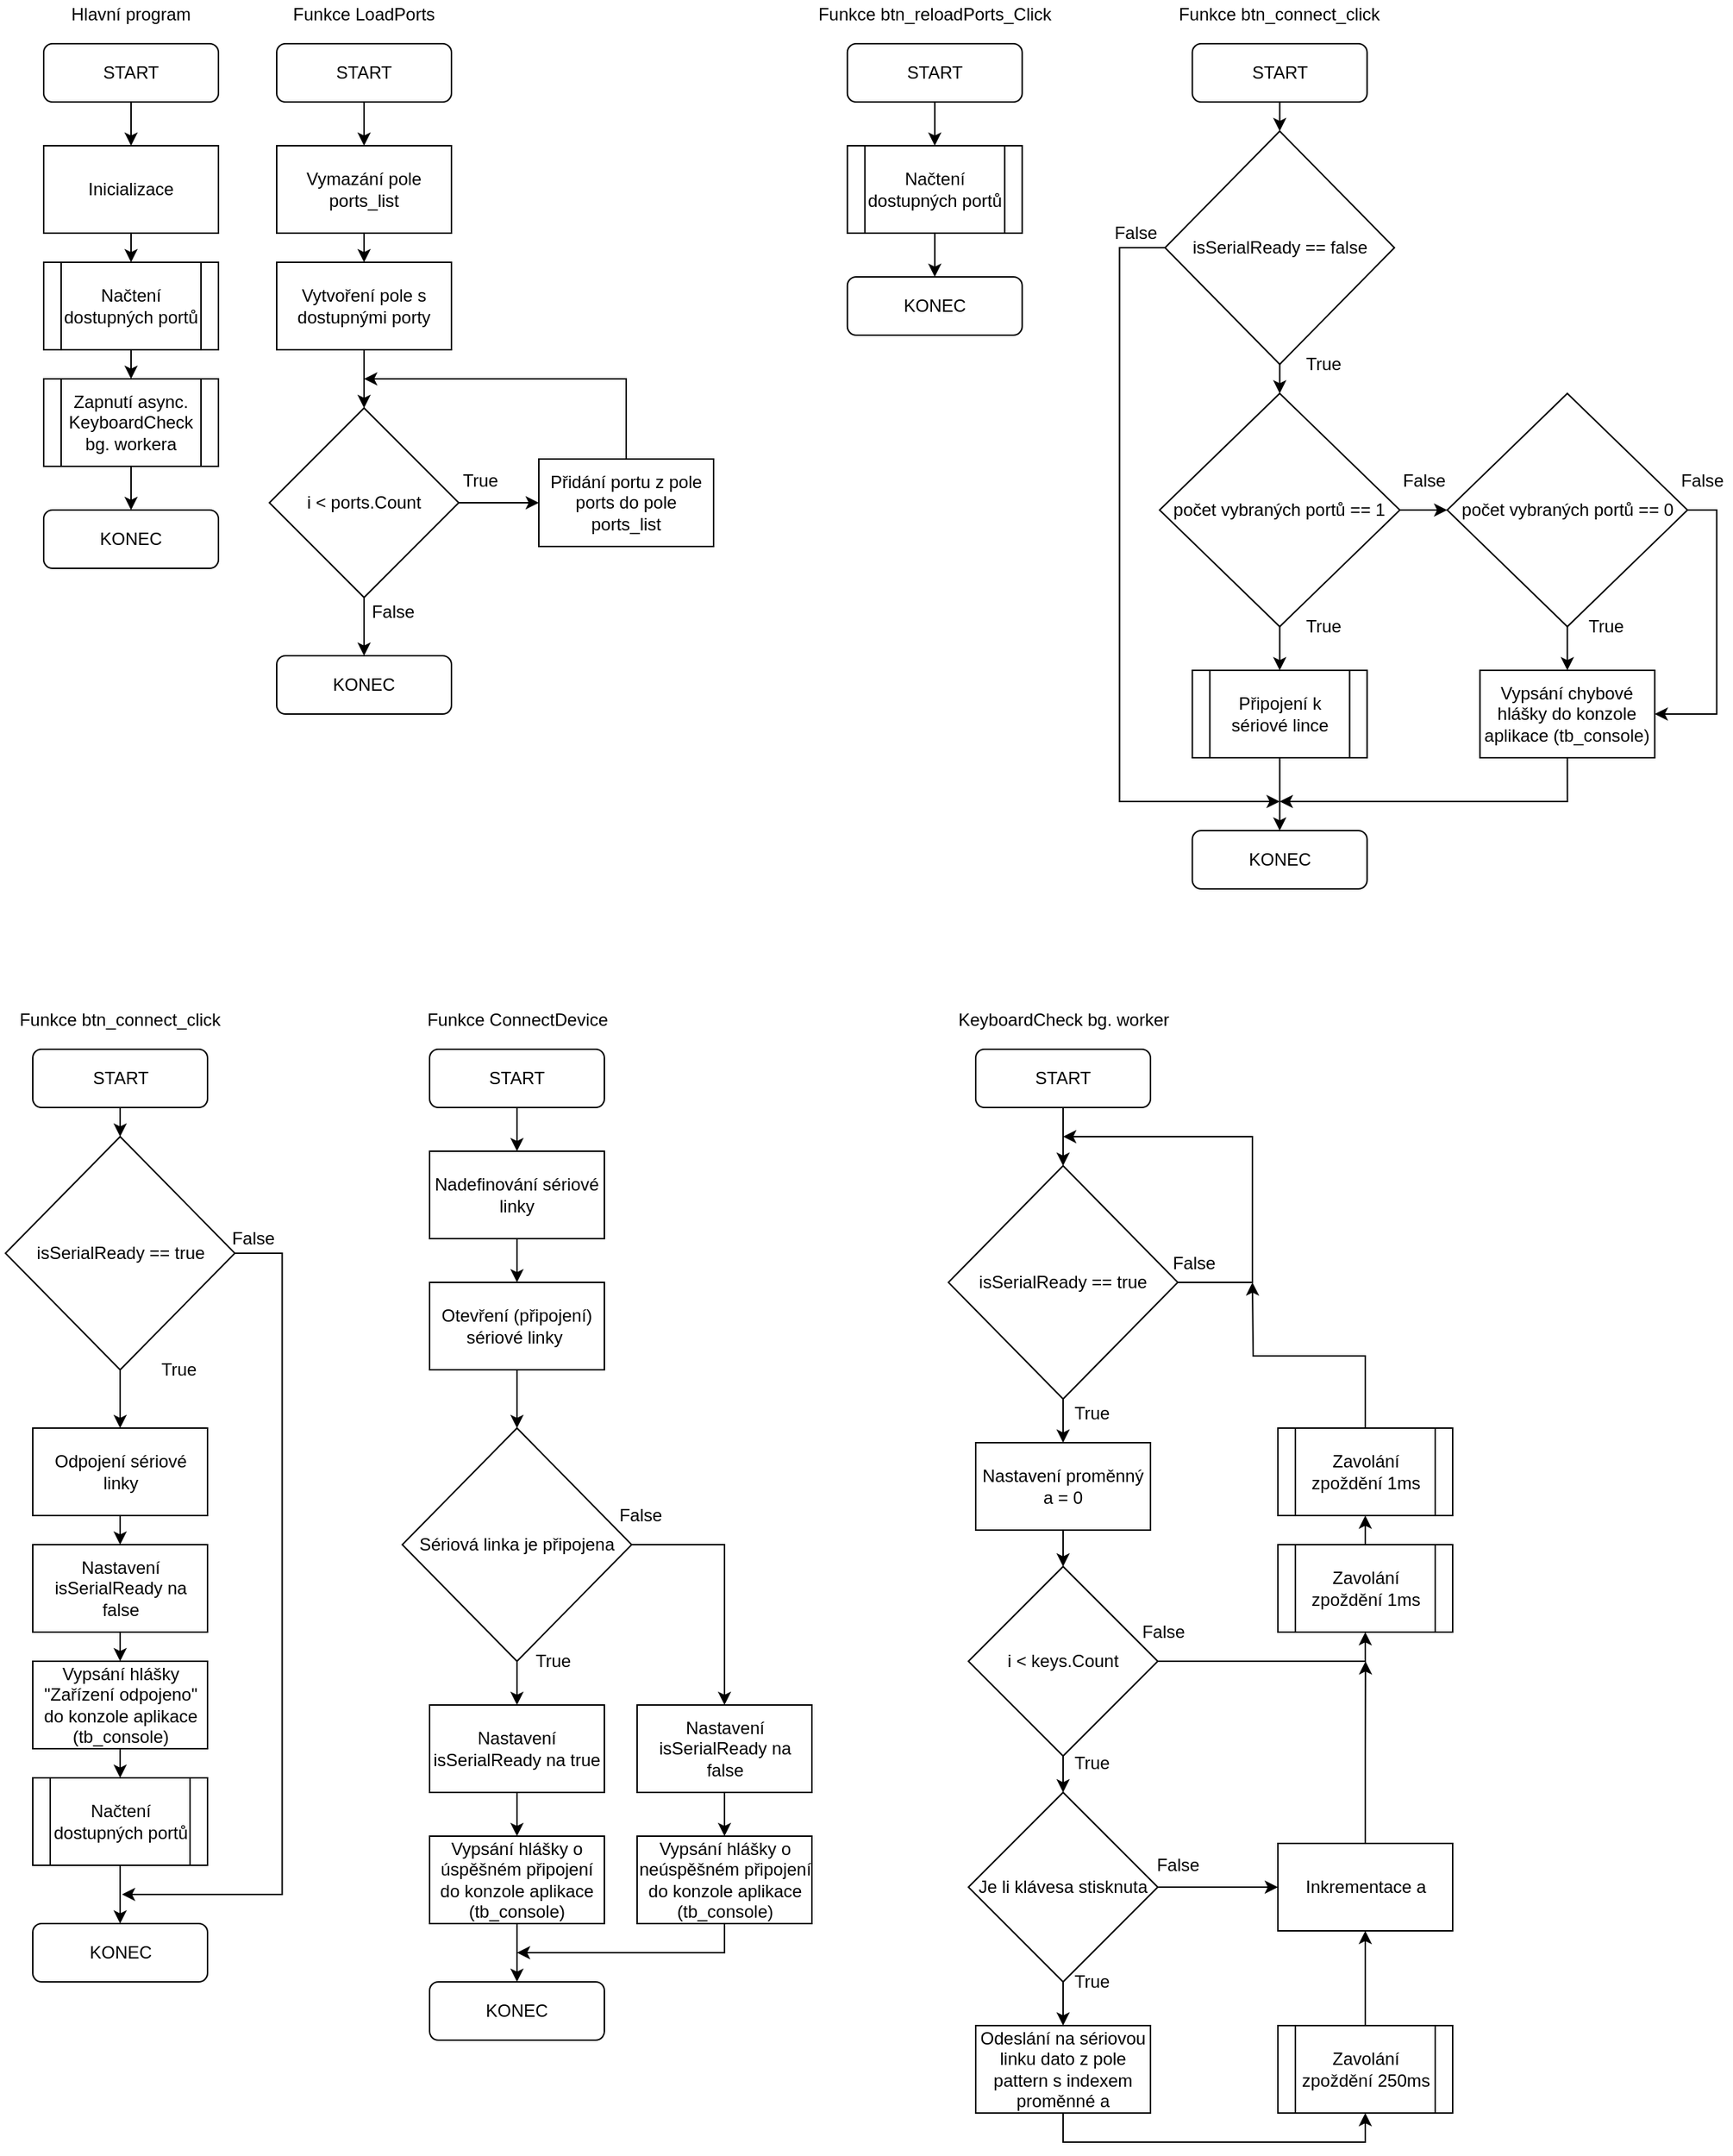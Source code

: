 <mxfile version="15.2.7" type="device"><diagram id="0qTQKE9MZ6XaHkmElgf5" name="Stránka-1"><mxGraphModel dx="1102" dy="1626" grid="1" gridSize="10" guides="1" tooltips="1" connect="1" arrows="1" fold="1" page="1" pageScale="1" pageWidth="827" pageHeight="1169" math="0" shadow="0"><root><mxCell id="0"/><mxCell id="1" parent="0"/><mxCell id="uD5iSeLSZvhwzF_1TBij-3" style="edgeStyle=orthogonalEdgeStyle;rounded=0;orthogonalLoop=1;jettySize=auto;html=1;exitX=0.5;exitY=1;exitDx=0;exitDy=0;entryX=0.5;entryY=0;entryDx=0;entryDy=0;" edge="1" parent="1" source="uD5iSeLSZvhwzF_1TBij-1" target="uD5iSeLSZvhwzF_1TBij-2"><mxGeometry relative="1" as="geometry"/></mxCell><mxCell id="uD5iSeLSZvhwzF_1TBij-1" value="START" style="rounded=1;whiteSpace=wrap;html=1;" vertex="1" parent="1"><mxGeometry x="110" y="120" width="120" height="40" as="geometry"/></mxCell><mxCell id="uD5iSeLSZvhwzF_1TBij-7" style="edgeStyle=orthogonalEdgeStyle;rounded=0;orthogonalLoop=1;jettySize=auto;html=1;exitX=0.5;exitY=1;exitDx=0;exitDy=0;entryX=0.5;entryY=0;entryDx=0;entryDy=0;" edge="1" parent="1" source="uD5iSeLSZvhwzF_1TBij-2" target="uD5iSeLSZvhwzF_1TBij-5"><mxGeometry relative="1" as="geometry"/></mxCell><mxCell id="uD5iSeLSZvhwzF_1TBij-2" value="Inicializace" style="rounded=0;whiteSpace=wrap;html=1;" vertex="1" parent="1"><mxGeometry x="110" y="190" width="120" height="60" as="geometry"/></mxCell><mxCell id="uD5iSeLSZvhwzF_1TBij-8" style="edgeStyle=orthogonalEdgeStyle;rounded=0;orthogonalLoop=1;jettySize=auto;html=1;exitX=0.5;exitY=1;exitDx=0;exitDy=0;entryX=0.5;entryY=0;entryDx=0;entryDy=0;" edge="1" parent="1" source="uD5iSeLSZvhwzF_1TBij-5" target="uD5iSeLSZvhwzF_1TBij-6"><mxGeometry relative="1" as="geometry"/></mxCell><mxCell id="uD5iSeLSZvhwzF_1TBij-5" value="Načtení dostupných portů" style="shape=process;whiteSpace=wrap;html=1;backgroundOutline=1;" vertex="1" parent="1"><mxGeometry x="110" y="270" width="120" height="60" as="geometry"/></mxCell><mxCell id="uD5iSeLSZvhwzF_1TBij-10" style="edgeStyle=orthogonalEdgeStyle;rounded=0;orthogonalLoop=1;jettySize=auto;html=1;exitX=0.5;exitY=1;exitDx=0;exitDy=0;entryX=0.5;entryY=0;entryDx=0;entryDy=0;" edge="1" parent="1" source="uD5iSeLSZvhwzF_1TBij-6" target="uD5iSeLSZvhwzF_1TBij-9"><mxGeometry relative="1" as="geometry"/></mxCell><mxCell id="uD5iSeLSZvhwzF_1TBij-6" value="Zapnutí async. KeyboardCheck bg. workera" style="shape=process;whiteSpace=wrap;html=1;backgroundOutline=1;" vertex="1" parent="1"><mxGeometry x="110" y="350" width="120" height="60" as="geometry"/></mxCell><mxCell id="uD5iSeLSZvhwzF_1TBij-9" value="KONEC" style="rounded=1;whiteSpace=wrap;html=1;" vertex="1" parent="1"><mxGeometry x="110" y="440" width="120" height="40" as="geometry"/></mxCell><mxCell id="uD5iSeLSZvhwzF_1TBij-13" style="edgeStyle=orthogonalEdgeStyle;rounded=0;orthogonalLoop=1;jettySize=auto;html=1;exitX=0.5;exitY=1;exitDx=0;exitDy=0;entryX=0.5;entryY=0;entryDx=0;entryDy=0;" edge="1" parent="1" source="uD5iSeLSZvhwzF_1TBij-11" target="uD5iSeLSZvhwzF_1TBij-12"><mxGeometry relative="1" as="geometry"/></mxCell><mxCell id="uD5iSeLSZvhwzF_1TBij-11" value="START" style="rounded=1;whiteSpace=wrap;html=1;" vertex="1" parent="1"><mxGeometry x="270" y="120" width="120" height="40" as="geometry"/></mxCell><mxCell id="uD5iSeLSZvhwzF_1TBij-15" style="edgeStyle=orthogonalEdgeStyle;rounded=0;orthogonalLoop=1;jettySize=auto;html=1;exitX=0.5;exitY=1;exitDx=0;exitDy=0;entryX=0.5;entryY=0;entryDx=0;entryDy=0;" edge="1" parent="1" source="uD5iSeLSZvhwzF_1TBij-12" target="uD5iSeLSZvhwzF_1TBij-14"><mxGeometry relative="1" as="geometry"/></mxCell><mxCell id="uD5iSeLSZvhwzF_1TBij-12" value="Vymazání pole ports_list" style="rounded=0;whiteSpace=wrap;html=1;" vertex="1" parent="1"><mxGeometry x="270" y="190" width="120" height="60" as="geometry"/></mxCell><mxCell id="uD5iSeLSZvhwzF_1TBij-17" style="edgeStyle=orthogonalEdgeStyle;rounded=0;orthogonalLoop=1;jettySize=auto;html=1;exitX=0.5;exitY=1;exitDx=0;exitDy=0;entryX=0.5;entryY=0;entryDx=0;entryDy=0;" edge="1" parent="1" source="uD5iSeLSZvhwzF_1TBij-14" target="uD5iSeLSZvhwzF_1TBij-16"><mxGeometry relative="1" as="geometry"/></mxCell><mxCell id="uD5iSeLSZvhwzF_1TBij-14" value="Vytvoření pole s dostupnými porty" style="rounded=0;whiteSpace=wrap;html=1;" vertex="1" parent="1"><mxGeometry x="270" y="270" width="120" height="60" as="geometry"/></mxCell><mxCell id="uD5iSeLSZvhwzF_1TBij-21" style="edgeStyle=orthogonalEdgeStyle;rounded=0;orthogonalLoop=1;jettySize=auto;html=1;exitX=0.5;exitY=1;exitDx=0;exitDy=0;entryX=0.5;entryY=0;entryDx=0;entryDy=0;" edge="1" parent="1" source="uD5iSeLSZvhwzF_1TBij-16" target="uD5iSeLSZvhwzF_1TBij-20"><mxGeometry relative="1" as="geometry"/></mxCell><mxCell id="uD5iSeLSZvhwzF_1TBij-23" style="edgeStyle=orthogonalEdgeStyle;rounded=0;orthogonalLoop=1;jettySize=auto;html=1;exitX=1;exitY=0.5;exitDx=0;exitDy=0;entryX=0;entryY=0.5;entryDx=0;entryDy=0;" edge="1" parent="1" source="uD5iSeLSZvhwzF_1TBij-16" target="uD5iSeLSZvhwzF_1TBij-22"><mxGeometry relative="1" as="geometry"/></mxCell><mxCell id="uD5iSeLSZvhwzF_1TBij-16" value="i &amp;lt; ports.Count" style="rhombus;whiteSpace=wrap;html=1;" vertex="1" parent="1"><mxGeometry x="265" y="370" width="130" height="130" as="geometry"/></mxCell><mxCell id="uD5iSeLSZvhwzF_1TBij-18" value="False" style="text;html=1;strokeColor=none;fillColor=none;align=center;verticalAlign=middle;whiteSpace=wrap;rounded=0;" vertex="1" parent="1"><mxGeometry x="330" y="500" width="40" height="20" as="geometry"/></mxCell><mxCell id="uD5iSeLSZvhwzF_1TBij-19" value="True" style="text;html=1;strokeColor=none;fillColor=none;align=center;verticalAlign=middle;whiteSpace=wrap;rounded=0;" vertex="1" parent="1"><mxGeometry x="390" y="410" width="40" height="20" as="geometry"/></mxCell><mxCell id="uD5iSeLSZvhwzF_1TBij-20" value="KONEC" style="rounded=1;whiteSpace=wrap;html=1;" vertex="1" parent="1"><mxGeometry x="270" y="540" width="120" height="40" as="geometry"/></mxCell><mxCell id="uD5iSeLSZvhwzF_1TBij-24" style="edgeStyle=orthogonalEdgeStyle;rounded=0;orthogonalLoop=1;jettySize=auto;html=1;exitX=0.5;exitY=0;exitDx=0;exitDy=0;" edge="1" parent="1" source="uD5iSeLSZvhwzF_1TBij-22"><mxGeometry relative="1" as="geometry"><mxPoint x="330" y="350" as="targetPoint"/><Array as="points"><mxPoint x="510" y="350"/></Array></mxGeometry></mxCell><mxCell id="uD5iSeLSZvhwzF_1TBij-22" value="Přidání portu z pole ports do pole ports_list" style="rounded=0;whiteSpace=wrap;html=1;" vertex="1" parent="1"><mxGeometry x="450" y="405" width="120" height="60" as="geometry"/></mxCell><mxCell id="uD5iSeLSZvhwzF_1TBij-25" value="Funkce LoadPorts" style="text;html=1;strokeColor=none;fillColor=none;align=center;verticalAlign=middle;whiteSpace=wrap;rounded=0;" vertex="1" parent="1"><mxGeometry x="275" y="90" width="110" height="20" as="geometry"/></mxCell><mxCell id="uD5iSeLSZvhwzF_1TBij-26" value="Hlavní program" style="text;html=1;strokeColor=none;fillColor=none;align=center;verticalAlign=middle;whiteSpace=wrap;rounded=0;" vertex="1" parent="1"><mxGeometry x="115" y="90" width="110" height="20" as="geometry"/></mxCell><mxCell id="uD5iSeLSZvhwzF_1TBij-33" style="edgeStyle=orthogonalEdgeStyle;rounded=0;orthogonalLoop=1;jettySize=auto;html=1;exitX=0.5;exitY=1;exitDx=0;exitDy=0;entryX=0.5;entryY=0;entryDx=0;entryDy=0;" edge="1" parent="1" source="uD5iSeLSZvhwzF_1TBij-27" target="uD5iSeLSZvhwzF_1TBij-29"><mxGeometry relative="1" as="geometry"/></mxCell><mxCell id="uD5iSeLSZvhwzF_1TBij-27" value="START" style="rounded=1;whiteSpace=wrap;html=1;" vertex="1" parent="1"><mxGeometry x="898.75" y="120" width="120" height="40" as="geometry"/></mxCell><mxCell id="uD5iSeLSZvhwzF_1TBij-28" value="Funkce btn_connect_click" style="text;html=1;strokeColor=none;fillColor=none;align=center;verticalAlign=middle;whiteSpace=wrap;rounded=0;" vertex="1" parent="1"><mxGeometry x="876.25" y="90" width="165" height="20" as="geometry"/></mxCell><mxCell id="uD5iSeLSZvhwzF_1TBij-34" style="edgeStyle=orthogonalEdgeStyle;rounded=0;orthogonalLoop=1;jettySize=auto;html=1;exitX=0.5;exitY=1;exitDx=0;exitDy=0;entryX=0.5;entryY=0;entryDx=0;entryDy=0;" edge="1" parent="1" source="uD5iSeLSZvhwzF_1TBij-29" target="uD5iSeLSZvhwzF_1TBij-31"><mxGeometry relative="1" as="geometry"/></mxCell><mxCell id="uD5iSeLSZvhwzF_1TBij-55" style="edgeStyle=orthogonalEdgeStyle;rounded=0;orthogonalLoop=1;jettySize=auto;html=1;exitX=0;exitY=0.5;exitDx=0;exitDy=0;" edge="1" parent="1" source="uD5iSeLSZvhwzF_1TBij-29"><mxGeometry relative="1" as="geometry"><mxPoint x="958.75" y="640" as="targetPoint"/><Array as="points"><mxPoint x="848.75" y="260"/><mxPoint x="848.75" y="640"/></Array></mxGeometry></mxCell><mxCell id="uD5iSeLSZvhwzF_1TBij-29" value="isSerialReady == false" style="rhombus;whiteSpace=wrap;html=1;" vertex="1" parent="1"><mxGeometry x="880" y="180" width="157.5" height="160" as="geometry"/></mxCell><mxCell id="uD5iSeLSZvhwzF_1TBij-39" style="edgeStyle=orthogonalEdgeStyle;rounded=0;orthogonalLoop=1;jettySize=auto;html=1;exitX=1;exitY=0.5;exitDx=0;exitDy=0;entryX=0;entryY=0.5;entryDx=0;entryDy=0;" edge="1" parent="1" source="uD5iSeLSZvhwzF_1TBij-31" target="uD5iSeLSZvhwzF_1TBij-38"><mxGeometry relative="1" as="geometry"/></mxCell><mxCell id="uD5iSeLSZvhwzF_1TBij-51" style="edgeStyle=orthogonalEdgeStyle;rounded=0;orthogonalLoop=1;jettySize=auto;html=1;exitX=0.5;exitY=1;exitDx=0;exitDy=0;entryX=0.5;entryY=0;entryDx=0;entryDy=0;" edge="1" parent="1" source="uD5iSeLSZvhwzF_1TBij-31" target="uD5iSeLSZvhwzF_1TBij-50"><mxGeometry relative="1" as="geometry"/></mxCell><mxCell id="uD5iSeLSZvhwzF_1TBij-31" value="počet vybraných portů == 1" style="rhombus;whiteSpace=wrap;html=1;" vertex="1" parent="1"><mxGeometry x="876.25" y="360" width="165" height="160" as="geometry"/></mxCell><mxCell id="uD5iSeLSZvhwzF_1TBij-53" style="edgeStyle=orthogonalEdgeStyle;rounded=0;orthogonalLoop=1;jettySize=auto;html=1;exitX=0.5;exitY=1;exitDx=0;exitDy=0;" edge="1" parent="1" source="uD5iSeLSZvhwzF_1TBij-36"><mxGeometry relative="1" as="geometry"><mxPoint x="958.75" y="640" as="targetPoint"/><Array as="points"><mxPoint x="1156.75" y="640"/></Array></mxGeometry></mxCell><mxCell id="uD5iSeLSZvhwzF_1TBij-36" value="Vypsání chybové hlášky do konzole aplikace (tb_console)" style="rounded=0;whiteSpace=wrap;html=1;" vertex="1" parent="1"><mxGeometry x="1096.25" y="550" width="120" height="60" as="geometry"/></mxCell><mxCell id="uD5iSeLSZvhwzF_1TBij-42" style="edgeStyle=orthogonalEdgeStyle;rounded=0;orthogonalLoop=1;jettySize=auto;html=1;exitX=0.5;exitY=1;exitDx=0;exitDy=0;entryX=0.5;entryY=0;entryDx=0;entryDy=0;" edge="1" parent="1" source="uD5iSeLSZvhwzF_1TBij-38" target="uD5iSeLSZvhwzF_1TBij-36"><mxGeometry relative="1" as="geometry"/></mxCell><mxCell id="uD5iSeLSZvhwzF_1TBij-43" style="edgeStyle=orthogonalEdgeStyle;rounded=0;orthogonalLoop=1;jettySize=auto;html=1;exitX=1;exitY=0.5;exitDx=0;exitDy=0;entryX=1;entryY=0.5;entryDx=0;entryDy=0;" edge="1" parent="1" source="uD5iSeLSZvhwzF_1TBij-38" target="uD5iSeLSZvhwzF_1TBij-36"><mxGeometry relative="1" as="geometry"/></mxCell><mxCell id="uD5iSeLSZvhwzF_1TBij-38" value="počet vybraných portů == 0" style="rhombus;whiteSpace=wrap;html=1;" vertex="1" parent="1"><mxGeometry x="1073.75" y="360" width="165" height="160" as="geometry"/></mxCell><mxCell id="uD5iSeLSZvhwzF_1TBij-44" value="False" style="text;html=1;strokeColor=none;fillColor=none;align=center;verticalAlign=middle;whiteSpace=wrap;rounded=0;" vertex="1" parent="1"><mxGeometry x="1037.5" y="410" width="40" height="20" as="geometry"/></mxCell><mxCell id="uD5iSeLSZvhwzF_1TBij-45" value="True" style="text;html=1;strokeColor=none;fillColor=none;align=center;verticalAlign=middle;whiteSpace=wrap;rounded=0;" vertex="1" parent="1"><mxGeometry x="968.75" y="330" width="40" height="20" as="geometry"/></mxCell><mxCell id="uD5iSeLSZvhwzF_1TBij-46" value="True" style="text;html=1;strokeColor=none;fillColor=none;align=center;verticalAlign=middle;whiteSpace=wrap;rounded=0;" vertex="1" parent="1"><mxGeometry x="968.75" y="510" width="40" height="20" as="geometry"/></mxCell><mxCell id="uD5iSeLSZvhwzF_1TBij-47" value="True" style="text;html=1;strokeColor=none;fillColor=none;align=center;verticalAlign=middle;whiteSpace=wrap;rounded=0;" vertex="1" parent="1"><mxGeometry x="1162.75" y="510" width="40" height="20" as="geometry"/></mxCell><mxCell id="uD5iSeLSZvhwzF_1TBij-48" value="False" style="text;html=1;strokeColor=none;fillColor=none;align=center;verticalAlign=middle;whiteSpace=wrap;rounded=0;" vertex="1" parent="1"><mxGeometry x="1228.75" y="410" width="40" height="20" as="geometry"/></mxCell><mxCell id="uD5iSeLSZvhwzF_1TBij-49" value="False" style="text;html=1;strokeColor=none;fillColor=none;align=center;verticalAlign=middle;whiteSpace=wrap;rounded=0;" vertex="1" parent="1"><mxGeometry x="840" y="240" width="40" height="20" as="geometry"/></mxCell><mxCell id="uD5iSeLSZvhwzF_1TBij-54" style="edgeStyle=orthogonalEdgeStyle;rounded=0;orthogonalLoop=1;jettySize=auto;html=1;exitX=0.5;exitY=1;exitDx=0;exitDy=0;entryX=0.5;entryY=0;entryDx=0;entryDy=0;" edge="1" parent="1" source="uD5iSeLSZvhwzF_1TBij-50" target="uD5iSeLSZvhwzF_1TBij-52"><mxGeometry relative="1" as="geometry"><mxPoint x="958.75" y="640" as="targetPoint"/></mxGeometry></mxCell><mxCell id="uD5iSeLSZvhwzF_1TBij-50" value="Připojení k sériové lince" style="shape=process;whiteSpace=wrap;html=1;backgroundOutline=1;" vertex="1" parent="1"><mxGeometry x="898.75" y="550" width="120" height="60" as="geometry"/></mxCell><mxCell id="uD5iSeLSZvhwzF_1TBij-52" value="KONEC" style="rounded=1;whiteSpace=wrap;html=1;" vertex="1" parent="1"><mxGeometry x="898.75" y="660" width="120" height="40" as="geometry"/></mxCell><mxCell id="uD5iSeLSZvhwzF_1TBij-56" style="edgeStyle=orthogonalEdgeStyle;rounded=0;orthogonalLoop=1;jettySize=auto;html=1;exitX=0.5;exitY=1;exitDx=0;exitDy=0;entryX=0.5;entryY=0;entryDx=0;entryDy=0;" edge="1" parent="1" source="uD5iSeLSZvhwzF_1TBij-57" target="uD5iSeLSZvhwzF_1TBij-61"><mxGeometry relative="1" as="geometry"/></mxCell><mxCell id="uD5iSeLSZvhwzF_1TBij-57" value="START" style="rounded=1;whiteSpace=wrap;html=1;" vertex="1" parent="1"><mxGeometry x="102.5" y="810" width="120" height="40" as="geometry"/></mxCell><mxCell id="uD5iSeLSZvhwzF_1TBij-58" value="Funkce btn_connect_click" style="text;html=1;strokeColor=none;fillColor=none;align=center;verticalAlign=middle;whiteSpace=wrap;rounded=0;" vertex="1" parent="1"><mxGeometry x="80" y="780" width="165" height="20" as="geometry"/></mxCell><mxCell id="uD5iSeLSZvhwzF_1TBij-83" style="edgeStyle=orthogonalEdgeStyle;rounded=0;orthogonalLoop=1;jettySize=auto;html=1;exitX=0.5;exitY=1;exitDx=0;exitDy=0;entryX=0.5;entryY=0;entryDx=0;entryDy=0;" edge="1" parent="1" source="uD5iSeLSZvhwzF_1TBij-61" target="uD5iSeLSZvhwzF_1TBij-82"><mxGeometry relative="1" as="geometry"/></mxCell><mxCell id="uD5iSeLSZvhwzF_1TBij-90" style="edgeStyle=orthogonalEdgeStyle;rounded=0;orthogonalLoop=1;jettySize=auto;html=1;exitX=1;exitY=0.5;exitDx=0;exitDy=0;" edge="1" parent="1" source="uD5iSeLSZvhwzF_1TBij-61"><mxGeometry relative="1" as="geometry"><mxPoint x="163.75" y="1390" as="targetPoint"/><Array as="points"><mxPoint x="273.75" y="950"/><mxPoint x="273.75" y="1390"/></Array></mxGeometry></mxCell><mxCell id="uD5iSeLSZvhwzF_1TBij-61" value="isSerialReady == true" style="rhombus;whiteSpace=wrap;html=1;" vertex="1" parent="1"><mxGeometry x="83.75" y="870" width="157.5" height="160" as="geometry"/></mxCell><mxCell id="uD5iSeLSZvhwzF_1TBij-75" value="False" style="text;html=1;strokeColor=none;fillColor=none;align=center;verticalAlign=middle;whiteSpace=wrap;rounded=0;" vertex="1" parent="1"><mxGeometry x="233.75" y="930" width="40" height="20" as="geometry"/></mxCell><mxCell id="uD5iSeLSZvhwzF_1TBij-78" value="KONEC" style="rounded=1;whiteSpace=wrap;html=1;" vertex="1" parent="1"><mxGeometry x="102.5" y="1410" width="120" height="40" as="geometry"/></mxCell><mxCell id="uD5iSeLSZvhwzF_1TBij-79" value="True" style="text;html=1;strokeColor=none;fillColor=none;align=center;verticalAlign=middle;whiteSpace=wrap;rounded=0;" vertex="1" parent="1"><mxGeometry x="182.5" y="1020" width="40" height="20" as="geometry"/></mxCell><mxCell id="uD5iSeLSZvhwzF_1TBij-89" style="edgeStyle=orthogonalEdgeStyle;rounded=0;orthogonalLoop=1;jettySize=auto;html=1;exitX=0.5;exitY=1;exitDx=0;exitDy=0;entryX=0.5;entryY=0;entryDx=0;entryDy=0;" edge="1" parent="1" source="uD5iSeLSZvhwzF_1TBij-81" target="uD5iSeLSZvhwzF_1TBij-78"><mxGeometry relative="1" as="geometry"/></mxCell><mxCell id="uD5iSeLSZvhwzF_1TBij-81" value="Načtení dostupných portů" style="shape=process;whiteSpace=wrap;html=1;backgroundOutline=1;" vertex="1" parent="1"><mxGeometry x="102.5" y="1310" width="120" height="60" as="geometry"/></mxCell><mxCell id="uD5iSeLSZvhwzF_1TBij-86" style="edgeStyle=orthogonalEdgeStyle;rounded=0;orthogonalLoop=1;jettySize=auto;html=1;exitX=0.5;exitY=1;exitDx=0;exitDy=0;entryX=0.5;entryY=0;entryDx=0;entryDy=0;" edge="1" parent="1" source="uD5iSeLSZvhwzF_1TBij-82" target="uD5iSeLSZvhwzF_1TBij-84"><mxGeometry relative="1" as="geometry"/></mxCell><mxCell id="uD5iSeLSZvhwzF_1TBij-82" value="Odpojení sériové linky" style="rounded=0;whiteSpace=wrap;html=1;" vertex="1" parent="1"><mxGeometry x="102.5" y="1070" width="120" height="60" as="geometry"/></mxCell><mxCell id="uD5iSeLSZvhwzF_1TBij-87" style="edgeStyle=orthogonalEdgeStyle;rounded=0;orthogonalLoop=1;jettySize=auto;html=1;exitX=0.5;exitY=1;exitDx=0;exitDy=0;entryX=0.5;entryY=0;entryDx=0;entryDy=0;" edge="1" parent="1" source="uD5iSeLSZvhwzF_1TBij-84" target="uD5iSeLSZvhwzF_1TBij-85"><mxGeometry relative="1" as="geometry"/></mxCell><mxCell id="uD5iSeLSZvhwzF_1TBij-84" value="Nastavení isSerialReady na false" style="rounded=0;whiteSpace=wrap;html=1;" vertex="1" parent="1"><mxGeometry x="102.5" y="1150" width="120" height="60" as="geometry"/></mxCell><mxCell id="uD5iSeLSZvhwzF_1TBij-88" style="edgeStyle=orthogonalEdgeStyle;rounded=0;orthogonalLoop=1;jettySize=auto;html=1;exitX=0.5;exitY=1;exitDx=0;exitDy=0;entryX=0.5;entryY=0;entryDx=0;entryDy=0;" edge="1" parent="1" source="uD5iSeLSZvhwzF_1TBij-85" target="uD5iSeLSZvhwzF_1TBij-81"><mxGeometry relative="1" as="geometry"/></mxCell><mxCell id="uD5iSeLSZvhwzF_1TBij-85" value="Vypsání hlášky &quot;Zařízení odpojeno&quot; do konzole aplikace (tb_console)" style="rounded=0;whiteSpace=wrap;html=1;" vertex="1" parent="1"><mxGeometry x="102.5" y="1230" width="120" height="60" as="geometry"/></mxCell><mxCell id="uD5iSeLSZvhwzF_1TBij-92" value="Funkce btn_reloadPorts_Click" style="text;html=1;strokeColor=none;fillColor=none;align=center;verticalAlign=middle;whiteSpace=wrap;rounded=0;" vertex="1" parent="1"><mxGeometry x="633.75" y="90" width="176.25" height="20" as="geometry"/></mxCell><mxCell id="uD5iSeLSZvhwzF_1TBij-98" style="edgeStyle=orthogonalEdgeStyle;rounded=0;orthogonalLoop=1;jettySize=auto;html=1;exitX=0.5;exitY=1;exitDx=0;exitDy=0;entryX=0.5;entryY=0;entryDx=0;entryDy=0;" edge="1" parent="1" source="uD5iSeLSZvhwzF_1TBij-93" target="uD5iSeLSZvhwzF_1TBij-96"><mxGeometry relative="1" as="geometry"/></mxCell><mxCell id="uD5iSeLSZvhwzF_1TBij-93" value="Načtení dostupných portů" style="shape=process;whiteSpace=wrap;html=1;backgroundOutline=1;" vertex="1" parent="1"><mxGeometry x="661.88" y="190" width="120" height="60" as="geometry"/></mxCell><mxCell id="uD5iSeLSZvhwzF_1TBij-97" style="edgeStyle=orthogonalEdgeStyle;rounded=0;orthogonalLoop=1;jettySize=auto;html=1;exitX=0.5;exitY=1;exitDx=0;exitDy=0;entryX=0.5;entryY=0;entryDx=0;entryDy=0;" edge="1" parent="1" source="uD5iSeLSZvhwzF_1TBij-94" target="uD5iSeLSZvhwzF_1TBij-93"><mxGeometry relative="1" as="geometry"/></mxCell><mxCell id="uD5iSeLSZvhwzF_1TBij-94" value="START" style="rounded=1;whiteSpace=wrap;html=1;" vertex="1" parent="1"><mxGeometry x="661.88" y="120" width="120" height="40" as="geometry"/></mxCell><mxCell id="uD5iSeLSZvhwzF_1TBij-96" value="KONEC" style="rounded=1;whiteSpace=wrap;html=1;" vertex="1" parent="1"><mxGeometry x="661.88" y="280" width="120" height="40" as="geometry"/></mxCell><mxCell id="uD5iSeLSZvhwzF_1TBij-103" style="edgeStyle=orthogonalEdgeStyle;rounded=0;orthogonalLoop=1;jettySize=auto;html=1;exitX=0.5;exitY=1;exitDx=0;exitDy=0;entryX=0.5;entryY=0;entryDx=0;entryDy=0;" edge="1" parent="1" source="uD5iSeLSZvhwzF_1TBij-99" target="uD5iSeLSZvhwzF_1TBij-101"><mxGeometry relative="1" as="geometry"/></mxCell><mxCell id="uD5iSeLSZvhwzF_1TBij-99" value="START" style="rounded=1;whiteSpace=wrap;html=1;" vertex="1" parent="1"><mxGeometry x="375" y="810" width="120" height="40" as="geometry"/></mxCell><mxCell id="uD5iSeLSZvhwzF_1TBij-100" value="Funkce ConnectDevice" style="text;html=1;strokeColor=none;fillColor=none;align=center;verticalAlign=middle;whiteSpace=wrap;rounded=0;" vertex="1" parent="1"><mxGeometry x="352.5" y="780" width="165" height="20" as="geometry"/></mxCell><mxCell id="uD5iSeLSZvhwzF_1TBij-104" style="edgeStyle=orthogonalEdgeStyle;rounded=0;orthogonalLoop=1;jettySize=auto;html=1;exitX=0.5;exitY=1;exitDx=0;exitDy=0;entryX=0.5;entryY=0;entryDx=0;entryDy=0;" edge="1" parent="1" source="uD5iSeLSZvhwzF_1TBij-101" target="uD5iSeLSZvhwzF_1TBij-102"><mxGeometry relative="1" as="geometry"/></mxCell><mxCell id="uD5iSeLSZvhwzF_1TBij-101" value="Nadefinování sériové linky" style="rounded=0;whiteSpace=wrap;html=1;" vertex="1" parent="1"><mxGeometry x="375" y="880" width="120" height="60" as="geometry"/></mxCell><mxCell id="uD5iSeLSZvhwzF_1TBij-106" style="edgeStyle=orthogonalEdgeStyle;rounded=0;orthogonalLoop=1;jettySize=auto;html=1;exitX=0.5;exitY=1;exitDx=0;exitDy=0;entryX=0.5;entryY=0;entryDx=0;entryDy=0;" edge="1" parent="1" source="uD5iSeLSZvhwzF_1TBij-102" target="uD5iSeLSZvhwzF_1TBij-105"><mxGeometry relative="1" as="geometry"/></mxCell><mxCell id="uD5iSeLSZvhwzF_1TBij-102" value="Otevření (připojení) sériové linky&amp;nbsp;" style="rounded=0;whiteSpace=wrap;html=1;" vertex="1" parent="1"><mxGeometry x="375" y="970" width="120" height="60" as="geometry"/></mxCell><mxCell id="uD5iSeLSZvhwzF_1TBij-110" style="edgeStyle=orthogonalEdgeStyle;rounded=0;orthogonalLoop=1;jettySize=auto;html=1;exitX=0.5;exitY=1;exitDx=0;exitDy=0;entryX=0.5;entryY=0;entryDx=0;entryDy=0;" edge="1" parent="1" source="uD5iSeLSZvhwzF_1TBij-105" target="uD5iSeLSZvhwzF_1TBij-109"><mxGeometry relative="1" as="geometry"/></mxCell><mxCell id="uD5iSeLSZvhwzF_1TBij-120" style="edgeStyle=orthogonalEdgeStyle;rounded=0;orthogonalLoop=1;jettySize=auto;html=1;exitX=1;exitY=0.5;exitDx=0;exitDy=0;entryX=0.5;entryY=0;entryDx=0;entryDy=0;" edge="1" parent="1" source="uD5iSeLSZvhwzF_1TBij-105" target="uD5iSeLSZvhwzF_1TBij-119"><mxGeometry relative="1" as="geometry"/></mxCell><mxCell id="uD5iSeLSZvhwzF_1TBij-105" value="Sériová linka je připojena" style="rhombus;whiteSpace=wrap;html=1;" vertex="1" parent="1"><mxGeometry x="356.25" y="1070" width="157.5" height="160" as="geometry"/></mxCell><mxCell id="uD5iSeLSZvhwzF_1TBij-113" style="edgeStyle=orthogonalEdgeStyle;rounded=0;orthogonalLoop=1;jettySize=auto;html=1;exitX=0.5;exitY=1;exitDx=0;exitDy=0;entryX=0.5;entryY=0;entryDx=0;entryDy=0;" edge="1" parent="1" source="uD5iSeLSZvhwzF_1TBij-107" target="uD5iSeLSZvhwzF_1TBij-112"><mxGeometry relative="1" as="geometry"/></mxCell><mxCell id="uD5iSeLSZvhwzF_1TBij-107" value="Vypsání hlášky o úspěšném připojení do konzole aplikace (tb_console)" style="rounded=0;whiteSpace=wrap;html=1;" vertex="1" parent="1"><mxGeometry x="375" y="1350" width="120" height="60" as="geometry"/></mxCell><mxCell id="uD5iSeLSZvhwzF_1TBij-111" style="edgeStyle=orthogonalEdgeStyle;rounded=0;orthogonalLoop=1;jettySize=auto;html=1;exitX=0.5;exitY=1;exitDx=0;exitDy=0;entryX=0.5;entryY=0;entryDx=0;entryDy=0;" edge="1" parent="1" source="uD5iSeLSZvhwzF_1TBij-109" target="uD5iSeLSZvhwzF_1TBij-107"><mxGeometry relative="1" as="geometry"/></mxCell><mxCell id="uD5iSeLSZvhwzF_1TBij-109" value="Nastavení isSerialReady na true" style="rounded=0;whiteSpace=wrap;html=1;" vertex="1" parent="1"><mxGeometry x="375" y="1260" width="120" height="60" as="geometry"/></mxCell><mxCell id="uD5iSeLSZvhwzF_1TBij-112" value="KONEC" style="rounded=1;whiteSpace=wrap;html=1;" vertex="1" parent="1"><mxGeometry x="375" y="1450" width="120" height="40" as="geometry"/></mxCell><mxCell id="uD5iSeLSZvhwzF_1TBij-114" value="True" style="text;html=1;strokeColor=none;fillColor=none;align=center;verticalAlign=middle;whiteSpace=wrap;rounded=0;" vertex="1" parent="1"><mxGeometry x="440" y="1220" width="40" height="20" as="geometry"/></mxCell><mxCell id="uD5iSeLSZvhwzF_1TBij-115" value="False" style="text;html=1;strokeColor=none;fillColor=none;align=center;verticalAlign=middle;whiteSpace=wrap;rounded=0;" vertex="1" parent="1"><mxGeometry x="500" y="1120" width="40" height="20" as="geometry"/></mxCell><mxCell id="uD5iSeLSZvhwzF_1TBij-122" style="edgeStyle=orthogonalEdgeStyle;rounded=0;orthogonalLoop=1;jettySize=auto;html=1;exitX=0.5;exitY=1;exitDx=0;exitDy=0;" edge="1" parent="1" source="uD5iSeLSZvhwzF_1TBij-118"><mxGeometry relative="1" as="geometry"><mxPoint x="435" y="1430" as="targetPoint"/><Array as="points"><mxPoint x="578" y="1430"/></Array></mxGeometry></mxCell><mxCell id="uD5iSeLSZvhwzF_1TBij-118" value="Vypsání hlášky o neúspěšném&amp;nbsp;připojení do konzole aplikace (tb_console)" style="rounded=0;whiteSpace=wrap;html=1;" vertex="1" parent="1"><mxGeometry x="517.5" y="1350" width="120" height="60" as="geometry"/></mxCell><mxCell id="uD5iSeLSZvhwzF_1TBij-121" style="edgeStyle=orthogonalEdgeStyle;rounded=0;orthogonalLoop=1;jettySize=auto;html=1;exitX=0.5;exitY=1;exitDx=0;exitDy=0;entryX=0.5;entryY=0;entryDx=0;entryDy=0;" edge="1" parent="1" source="uD5iSeLSZvhwzF_1TBij-119" target="uD5iSeLSZvhwzF_1TBij-118"><mxGeometry relative="1" as="geometry"/></mxCell><mxCell id="uD5iSeLSZvhwzF_1TBij-119" value="Nastavení isSerialReady na false" style="rounded=0;whiteSpace=wrap;html=1;" vertex="1" parent="1"><mxGeometry x="517.5" y="1260" width="120" height="60" as="geometry"/></mxCell><mxCell id="uD5iSeLSZvhwzF_1TBij-129" style="edgeStyle=orthogonalEdgeStyle;rounded=0;orthogonalLoop=1;jettySize=auto;html=1;exitX=0.5;exitY=1;exitDx=0;exitDy=0;entryX=0.5;entryY=0;entryDx=0;entryDy=0;" edge="1" parent="1" source="uD5iSeLSZvhwzF_1TBij-123" target="uD5iSeLSZvhwzF_1TBij-125"><mxGeometry relative="1" as="geometry"/></mxCell><mxCell id="uD5iSeLSZvhwzF_1TBij-123" value="START" style="rounded=1;whiteSpace=wrap;html=1;" vertex="1" parent="1"><mxGeometry x="750" y="810" width="120" height="40" as="geometry"/></mxCell><mxCell id="uD5iSeLSZvhwzF_1TBij-124" value="KeyboardCheck bg. worker" style="text;html=1;strokeColor=none;fillColor=none;align=center;verticalAlign=middle;whiteSpace=wrap;rounded=0;" vertex="1" parent="1"><mxGeometry x="727.5" y="780" width="165" height="20" as="geometry"/></mxCell><mxCell id="uD5iSeLSZvhwzF_1TBij-128" style="edgeStyle=orthogonalEdgeStyle;rounded=0;orthogonalLoop=1;jettySize=auto;html=1;exitX=1;exitY=0.5;exitDx=0;exitDy=0;" edge="1" parent="1" source="uD5iSeLSZvhwzF_1TBij-125"><mxGeometry relative="1" as="geometry"><mxPoint x="810" y="870" as="targetPoint"/><Array as="points"><mxPoint x="940" y="970"/><mxPoint x="940" y="870"/></Array></mxGeometry></mxCell><mxCell id="uD5iSeLSZvhwzF_1TBij-131" style="edgeStyle=orthogonalEdgeStyle;rounded=0;orthogonalLoop=1;jettySize=auto;html=1;exitX=0.5;exitY=1;exitDx=0;exitDy=0;entryX=0.5;entryY=0;entryDx=0;entryDy=0;" edge="1" parent="1" source="uD5iSeLSZvhwzF_1TBij-125" target="uD5iSeLSZvhwzF_1TBij-130"><mxGeometry relative="1" as="geometry"/></mxCell><mxCell id="uD5iSeLSZvhwzF_1TBij-125" value="isSerialReady == true" style="rhombus;whiteSpace=wrap;html=1;" vertex="1" parent="1"><mxGeometry x="731.25" y="890" width="157.5" height="160" as="geometry"/></mxCell><mxCell id="uD5iSeLSZvhwzF_1TBij-126" value="False" style="text;html=1;strokeColor=none;fillColor=none;align=center;verticalAlign=middle;whiteSpace=wrap;rounded=0;" vertex="1" parent="1"><mxGeometry x="880" y="947" width="40" height="20" as="geometry"/></mxCell><mxCell id="uD5iSeLSZvhwzF_1TBij-127" value="True" style="text;html=1;strokeColor=none;fillColor=none;align=center;verticalAlign=middle;whiteSpace=wrap;rounded=0;" vertex="1" parent="1"><mxGeometry x="810" y="1050" width="40" height="20" as="geometry"/></mxCell><mxCell id="uD5iSeLSZvhwzF_1TBij-133" style="edgeStyle=orthogonalEdgeStyle;rounded=0;orthogonalLoop=1;jettySize=auto;html=1;exitX=0.5;exitY=1;exitDx=0;exitDy=0;entryX=0.5;entryY=0;entryDx=0;entryDy=0;" edge="1" parent="1" source="uD5iSeLSZvhwzF_1TBij-130" target="uD5iSeLSZvhwzF_1TBij-132"><mxGeometry relative="1" as="geometry"/></mxCell><mxCell id="uD5iSeLSZvhwzF_1TBij-130" value="Nastavení proměnný a = 0" style="rounded=0;whiteSpace=wrap;html=1;" vertex="1" parent="1"><mxGeometry x="750" y="1080" width="120" height="60" as="geometry"/></mxCell><mxCell id="uD5iSeLSZvhwzF_1TBij-136" style="edgeStyle=orthogonalEdgeStyle;rounded=0;orthogonalLoop=1;jettySize=auto;html=1;exitX=0.5;exitY=1;exitDx=0;exitDy=0;entryX=0.5;entryY=0;entryDx=0;entryDy=0;" edge="1" parent="1" source="uD5iSeLSZvhwzF_1TBij-132" target="uD5iSeLSZvhwzF_1TBij-134"><mxGeometry relative="1" as="geometry"/></mxCell><mxCell id="uD5iSeLSZvhwzF_1TBij-157" style="edgeStyle=orthogonalEdgeStyle;rounded=0;orthogonalLoop=1;jettySize=auto;html=1;exitX=1;exitY=0.5;exitDx=0;exitDy=0;entryX=0.5;entryY=1;entryDx=0;entryDy=0;" edge="1" parent="1" source="uD5iSeLSZvhwzF_1TBij-132" target="uD5iSeLSZvhwzF_1TBij-149"><mxGeometry relative="1" as="geometry"/></mxCell><mxCell id="uD5iSeLSZvhwzF_1TBij-132" value="i &amp;lt; keys.Count" style="rhombus;whiteSpace=wrap;html=1;" vertex="1" parent="1"><mxGeometry x="745" y="1165" width="130" height="130" as="geometry"/></mxCell><mxCell id="uD5iSeLSZvhwzF_1TBij-141" style="edgeStyle=orthogonalEdgeStyle;rounded=0;orthogonalLoop=1;jettySize=auto;html=1;exitX=0.5;exitY=1;exitDx=0;exitDy=0;entryX=0.5;entryY=0;entryDx=0;entryDy=0;" edge="1" parent="1" source="uD5iSeLSZvhwzF_1TBij-134" target="uD5iSeLSZvhwzF_1TBij-140"><mxGeometry relative="1" as="geometry"/></mxCell><mxCell id="uD5iSeLSZvhwzF_1TBij-162" style="edgeStyle=orthogonalEdgeStyle;rounded=0;orthogonalLoop=1;jettySize=auto;html=1;exitX=1;exitY=0.5;exitDx=0;exitDy=0;entryX=0;entryY=0.5;entryDx=0;entryDy=0;" edge="1" parent="1" source="uD5iSeLSZvhwzF_1TBij-134" target="uD5iSeLSZvhwzF_1TBij-138"><mxGeometry relative="1" as="geometry"/></mxCell><mxCell id="uD5iSeLSZvhwzF_1TBij-134" value="Je li klávesa stisknuta" style="rhombus;whiteSpace=wrap;html=1;" vertex="1" parent="1"><mxGeometry x="745" y="1320" width="130" height="130" as="geometry"/></mxCell><mxCell id="uD5iSeLSZvhwzF_1TBij-135" value="True" style="text;html=1;strokeColor=none;fillColor=none;align=center;verticalAlign=middle;whiteSpace=wrap;rounded=0;" vertex="1" parent="1"><mxGeometry x="810" y="1290" width="40" height="20" as="geometry"/></mxCell><mxCell id="uD5iSeLSZvhwzF_1TBij-137" value="False" style="text;html=1;strokeColor=none;fillColor=none;align=center;verticalAlign=middle;whiteSpace=wrap;rounded=0;" vertex="1" parent="1"><mxGeometry x="858.75" y="1200" width="40" height="20" as="geometry"/></mxCell><mxCell id="uD5iSeLSZvhwzF_1TBij-163" style="edgeStyle=orthogonalEdgeStyle;rounded=0;orthogonalLoop=1;jettySize=auto;html=1;exitX=0.5;exitY=0;exitDx=0;exitDy=0;" edge="1" parent="1" source="uD5iSeLSZvhwzF_1TBij-138"><mxGeometry relative="1" as="geometry"><mxPoint x="1017.667" y="1230" as="targetPoint"/></mxGeometry></mxCell><mxCell id="uD5iSeLSZvhwzF_1TBij-138" value="Inkrementace a" style="rounded=0;whiteSpace=wrap;html=1;" vertex="1" parent="1"><mxGeometry x="957.5" y="1355" width="120" height="60" as="geometry"/></mxCell><mxCell id="uD5iSeLSZvhwzF_1TBij-160" style="edgeStyle=orthogonalEdgeStyle;rounded=0;orthogonalLoop=1;jettySize=auto;html=1;exitX=0.5;exitY=1;exitDx=0;exitDy=0;entryX=0.5;entryY=1;entryDx=0;entryDy=0;" edge="1" parent="1" source="uD5iSeLSZvhwzF_1TBij-140" target="uD5iSeLSZvhwzF_1TBij-154"><mxGeometry relative="1" as="geometry"/></mxCell><mxCell id="uD5iSeLSZvhwzF_1TBij-140" value="Odeslání na sériovou linku dato z pole pattern s indexem proměnné a" style="rounded=0;whiteSpace=wrap;html=1;" vertex="1" parent="1"><mxGeometry x="750" y="1480" width="120" height="60" as="geometry"/></mxCell><mxCell id="uD5iSeLSZvhwzF_1TBij-142" value="True" style="text;html=1;strokeColor=none;fillColor=none;align=center;verticalAlign=middle;whiteSpace=wrap;rounded=0;" vertex="1" parent="1"><mxGeometry x="810" y="1440" width="40" height="20" as="geometry"/></mxCell><mxCell id="uD5iSeLSZvhwzF_1TBij-145" value="False" style="text;html=1;strokeColor=none;fillColor=none;align=center;verticalAlign=middle;whiteSpace=wrap;rounded=0;" vertex="1" parent="1"><mxGeometry x="868.75" y="1360" width="40" height="20" as="geometry"/></mxCell><mxCell id="uD5iSeLSZvhwzF_1TBij-159" style="edgeStyle=orthogonalEdgeStyle;rounded=0;orthogonalLoop=1;jettySize=auto;html=1;exitX=0.5;exitY=0;exitDx=0;exitDy=0;" edge="1" parent="1" source="uD5iSeLSZvhwzF_1TBij-146"><mxGeometry relative="1" as="geometry"><mxPoint x="940" y="970" as="targetPoint"/></mxGeometry></mxCell><mxCell id="uD5iSeLSZvhwzF_1TBij-146" value="Zavolání zpoždění 1ms" style="shape=process;whiteSpace=wrap;html=1;backgroundOutline=1;" vertex="1" parent="1"><mxGeometry x="957.5" y="1070" width="120" height="60" as="geometry"/></mxCell><mxCell id="uD5iSeLSZvhwzF_1TBij-158" style="edgeStyle=orthogonalEdgeStyle;rounded=0;orthogonalLoop=1;jettySize=auto;html=1;exitX=0.5;exitY=0;exitDx=0;exitDy=0;entryX=0.5;entryY=1;entryDx=0;entryDy=0;" edge="1" parent="1" source="uD5iSeLSZvhwzF_1TBij-149" target="uD5iSeLSZvhwzF_1TBij-146"><mxGeometry relative="1" as="geometry"/></mxCell><mxCell id="uD5iSeLSZvhwzF_1TBij-149" value="Zavolání zpoždění 1ms" style="shape=process;whiteSpace=wrap;html=1;backgroundOutline=1;" vertex="1" parent="1"><mxGeometry x="957.5" y="1150" width="120" height="60" as="geometry"/></mxCell><mxCell id="uD5iSeLSZvhwzF_1TBij-161" style="edgeStyle=orthogonalEdgeStyle;rounded=0;orthogonalLoop=1;jettySize=auto;html=1;exitX=0.5;exitY=0;exitDx=0;exitDy=0;entryX=0.5;entryY=1;entryDx=0;entryDy=0;" edge="1" parent="1" source="uD5iSeLSZvhwzF_1TBij-154" target="uD5iSeLSZvhwzF_1TBij-138"><mxGeometry relative="1" as="geometry"/></mxCell><mxCell id="uD5iSeLSZvhwzF_1TBij-154" value="Zavolání zpoždění 250ms" style="shape=process;whiteSpace=wrap;html=1;backgroundOutline=1;" vertex="1" parent="1"><mxGeometry x="957.5" y="1480" width="120" height="60" as="geometry"/></mxCell></root></mxGraphModel></diagram></mxfile>